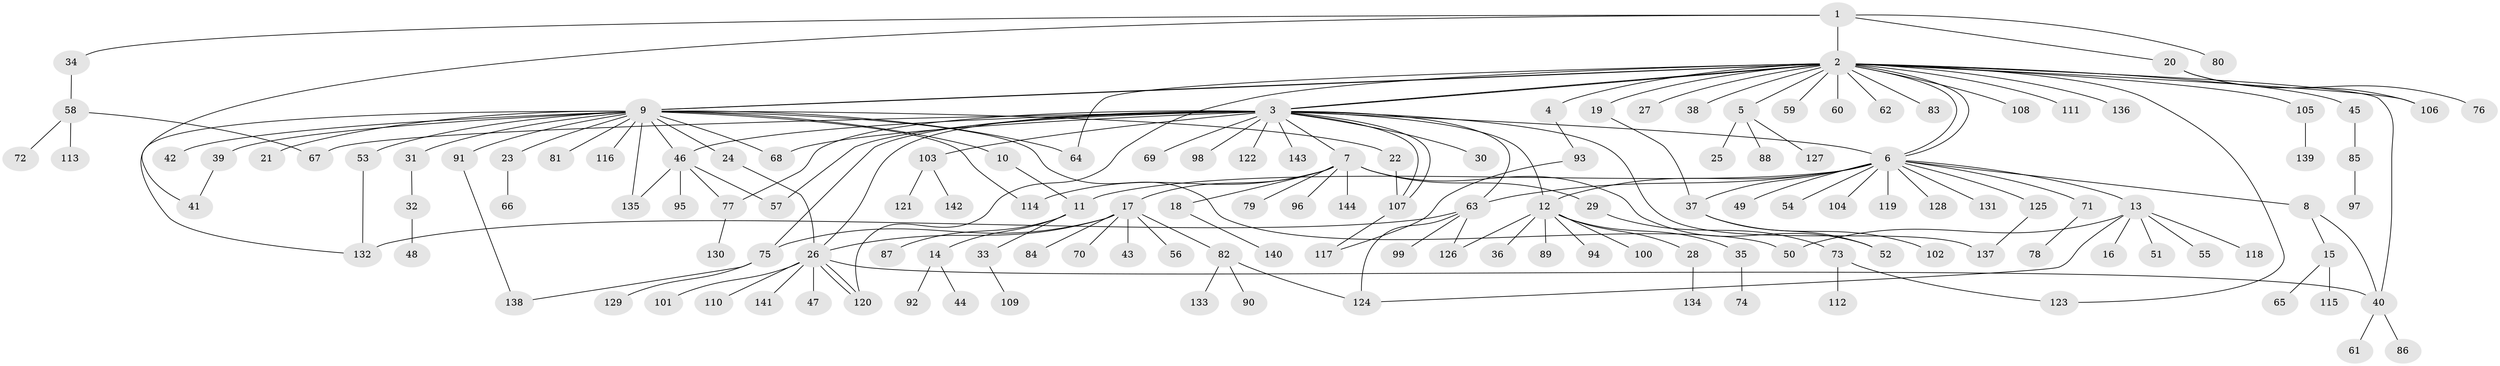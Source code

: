 // coarse degree distribution, {4: 0.023255813953488372, 23: 0.011627906976744186, 15: 0.011627906976744186, 2: 0.22093023255813954, 19: 0.011627906976744186, 9: 0.011627906976744186, 5: 0.023255813953488372, 18: 0.011627906976744186, 7: 0.011627906976744186, 3: 0.05813953488372093, 1: 0.5813953488372093, 8: 0.011627906976744186, 10: 0.011627906976744186}
// Generated by graph-tools (version 1.1) at 2025/18/03/04/25 18:18:19]
// undirected, 144 vertices, 181 edges
graph export_dot {
graph [start="1"]
  node [color=gray90,style=filled];
  1;
  2;
  3;
  4;
  5;
  6;
  7;
  8;
  9;
  10;
  11;
  12;
  13;
  14;
  15;
  16;
  17;
  18;
  19;
  20;
  21;
  22;
  23;
  24;
  25;
  26;
  27;
  28;
  29;
  30;
  31;
  32;
  33;
  34;
  35;
  36;
  37;
  38;
  39;
  40;
  41;
  42;
  43;
  44;
  45;
  46;
  47;
  48;
  49;
  50;
  51;
  52;
  53;
  54;
  55;
  56;
  57;
  58;
  59;
  60;
  61;
  62;
  63;
  64;
  65;
  66;
  67;
  68;
  69;
  70;
  71;
  72;
  73;
  74;
  75;
  76;
  77;
  78;
  79;
  80;
  81;
  82;
  83;
  84;
  85;
  86;
  87;
  88;
  89;
  90;
  91;
  92;
  93;
  94;
  95;
  96;
  97;
  98;
  99;
  100;
  101;
  102;
  103;
  104;
  105;
  106;
  107;
  108;
  109;
  110;
  111;
  112;
  113;
  114;
  115;
  116;
  117;
  118;
  119;
  120;
  121;
  122;
  123;
  124;
  125;
  126;
  127;
  128;
  129;
  130;
  131;
  132;
  133;
  134;
  135;
  136;
  137;
  138;
  139;
  140;
  141;
  142;
  143;
  144;
  1 -- 2;
  1 -- 20;
  1 -- 34;
  1 -- 41;
  1 -- 80;
  2 -- 3;
  2 -- 3;
  2 -- 4;
  2 -- 5;
  2 -- 6;
  2 -- 6;
  2 -- 9;
  2 -- 9;
  2 -- 19;
  2 -- 27;
  2 -- 38;
  2 -- 40;
  2 -- 45;
  2 -- 59;
  2 -- 60;
  2 -- 62;
  2 -- 64;
  2 -- 83;
  2 -- 105;
  2 -- 106;
  2 -- 108;
  2 -- 111;
  2 -- 120;
  2 -- 123;
  2 -- 136;
  3 -- 6;
  3 -- 7;
  3 -- 12;
  3 -- 26;
  3 -- 30;
  3 -- 46;
  3 -- 57;
  3 -- 63;
  3 -- 67;
  3 -- 68;
  3 -- 69;
  3 -- 75;
  3 -- 77;
  3 -- 98;
  3 -- 103;
  3 -- 107;
  3 -- 107;
  3 -- 122;
  3 -- 137;
  3 -- 143;
  4 -- 93;
  5 -- 25;
  5 -- 88;
  5 -- 127;
  6 -- 8;
  6 -- 11;
  6 -- 12;
  6 -- 13;
  6 -- 37;
  6 -- 49;
  6 -- 54;
  6 -- 63;
  6 -- 71;
  6 -- 104;
  6 -- 119;
  6 -- 125;
  6 -- 128;
  6 -- 131;
  7 -- 17;
  7 -- 18;
  7 -- 29;
  7 -- 52;
  7 -- 79;
  7 -- 96;
  7 -- 114;
  7 -- 144;
  8 -- 15;
  8 -- 40;
  9 -- 10;
  9 -- 21;
  9 -- 22;
  9 -- 23;
  9 -- 24;
  9 -- 31;
  9 -- 39;
  9 -- 42;
  9 -- 46;
  9 -- 50;
  9 -- 53;
  9 -- 64;
  9 -- 68;
  9 -- 81;
  9 -- 91;
  9 -- 114;
  9 -- 116;
  9 -- 132;
  9 -- 135;
  10 -- 11;
  11 -- 14;
  11 -- 33;
  11 -- 87;
  12 -- 28;
  12 -- 35;
  12 -- 36;
  12 -- 89;
  12 -- 94;
  12 -- 100;
  12 -- 126;
  13 -- 16;
  13 -- 50;
  13 -- 51;
  13 -- 55;
  13 -- 118;
  13 -- 124;
  14 -- 44;
  14 -- 92;
  15 -- 65;
  15 -- 115;
  17 -- 26;
  17 -- 43;
  17 -- 56;
  17 -- 70;
  17 -- 75;
  17 -- 82;
  17 -- 84;
  18 -- 140;
  19 -- 37;
  20 -- 76;
  20 -- 106;
  22 -- 107;
  23 -- 66;
  24 -- 26;
  26 -- 40;
  26 -- 47;
  26 -- 101;
  26 -- 110;
  26 -- 120;
  26 -- 120;
  26 -- 141;
  28 -- 134;
  29 -- 73;
  31 -- 32;
  32 -- 48;
  33 -- 109;
  34 -- 58;
  35 -- 74;
  37 -- 52;
  37 -- 102;
  39 -- 41;
  40 -- 61;
  40 -- 86;
  45 -- 85;
  46 -- 57;
  46 -- 77;
  46 -- 95;
  46 -- 135;
  53 -- 132;
  58 -- 67;
  58 -- 72;
  58 -- 113;
  63 -- 99;
  63 -- 124;
  63 -- 126;
  63 -- 132;
  71 -- 78;
  73 -- 112;
  73 -- 123;
  75 -- 129;
  75 -- 138;
  77 -- 130;
  82 -- 90;
  82 -- 124;
  82 -- 133;
  85 -- 97;
  91 -- 138;
  93 -- 117;
  103 -- 121;
  103 -- 142;
  105 -- 139;
  107 -- 117;
  125 -- 137;
}
